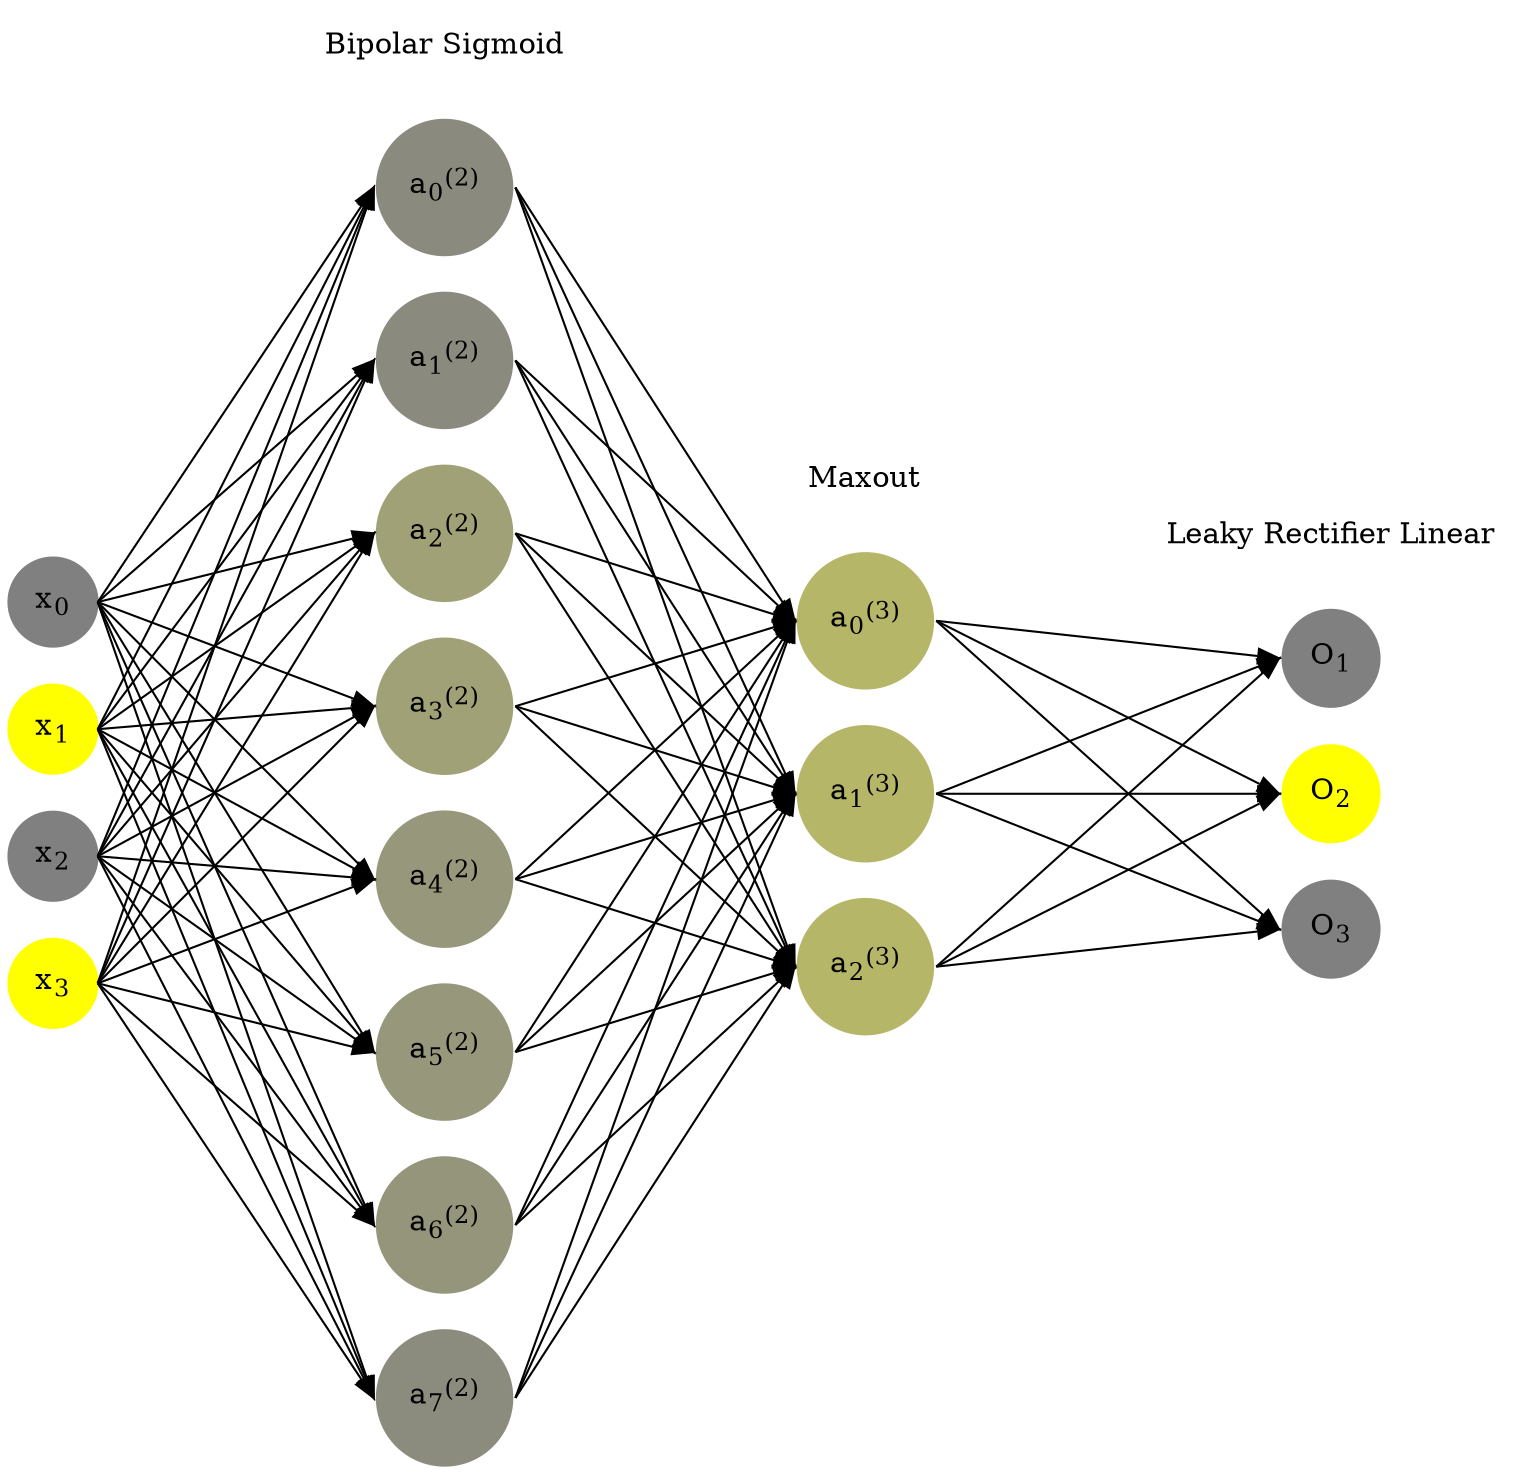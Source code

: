 digraph G {
	rankdir = LR;
	splines=false;
	edge[style=invis];
	ranksep= 1.4;
	{
	node [shape=circle, color="0.1667, 0.0, 0.5", style=filled, fillcolor="0.1667, 0.0, 0.5"];
	x0 [label=<x<sub>0</sub>>];
	}
	{
	node [shape=circle, color="0.1667, 1.0, 1.0", style=filled, fillcolor="0.1667, 1.0, 1.0"];
	x1 [label=<x<sub>1</sub>>];
	}
	{
	node [shape=circle, color="0.1667, 0.0, 0.5", style=filled, fillcolor="0.1667, 0.0, 0.5"];
	x2 [label=<x<sub>2</sub>>];
	}
	{
	node [shape=circle, color="0.1667, 1.0, 1.0", style=filled, fillcolor="0.1667, 1.0, 1.0"];
	x3 [label=<x<sub>3</sub>>];
	}
	{
	node [shape=circle, color="0.1667, 0.080446, 0.540223", style=filled, fillcolor="0.1667, 0.080446, 0.540223"];
	a02 [label=<a<sub>0</sub><sup>(2)</sup>>];
	}
	{
	node [shape=circle, color="0.1667, 0.078227, 0.539114", style=filled, fillcolor="0.1667, 0.078227, 0.539114"];
	a12 [label=<a<sub>1</sub><sup>(2)</sup>>];
	}
	{
	node [shape=circle, color="0.1667, 0.259148, 0.629574", style=filled, fillcolor="0.1667, 0.259148, 0.629574"];
	a22 [label=<a<sub>2</sub><sup>(2)</sup>>];
	}
	{
	node [shape=circle, color="0.1667, 0.261556, 0.630778", style=filled, fillcolor="0.1667, 0.261556, 0.630778"];
	a32 [label=<a<sub>3</sub><sup>(2)</sup>>];
	}
	{
	node [shape=circle, color="0.1667, 0.180044, 0.590022", style=filled, fillcolor="0.1667, 0.180044, 0.590022"];
	a42 [label=<a<sub>4</sub><sup>(2)</sup>>];
	}
	{
	node [shape=circle, color="0.1667, 0.182289, 0.591144", style=filled, fillcolor="0.1667, 0.182289, 0.591144"];
	a52 [label=<a<sub>5</sub><sup>(2)</sup>>];
	}
	{
	node [shape=circle, color="0.1667, 0.164471, 0.582235", style=filled, fillcolor="0.1667, 0.164471, 0.582235"];
	a62 [label=<a<sub>6</sub><sup>(2)</sup>>];
	}
	{
	node [shape=circle, color="0.1667, 0.095664, 0.547832", style=filled, fillcolor="0.1667, 0.095664, 0.547832"];
	a72 [label=<a<sub>7</sub><sup>(2)</sup>>];
	}
	{
	node [shape=circle, color="0.1667, 0.426472, 0.713236", style=filled, fillcolor="0.1667, 0.426472, 0.713236"];
	a03 [label=<a<sub>0</sub><sup>(3)</sup>>];
	}
	{
	node [shape=circle, color="0.1667, 0.426472, 0.713236", style=filled, fillcolor="0.1667, 0.426472, 0.713236"];
	a13 [label=<a<sub>1</sub><sup>(3)</sup>>];
	}
	{
	node [shape=circle, color="0.1667, 0.426472, 0.713236", style=filled, fillcolor="0.1667, 0.426472, 0.713236"];
	a23 [label=<a<sub>2</sub><sup>(3)</sup>>];
	}
	{
	node [shape=circle, color="0.1667, 0.0, 0.5", style=filled, fillcolor="0.1667, 0.0, 0.5"];
	O1 [label=<O<sub>1</sub>>];
	}
	{
	node [shape=circle, color="0.1667, 1.0, 1.0", style=filled, fillcolor="0.1667, 1.0, 1.0"];
	O2 [label=<O<sub>2</sub>>];
	}
	{
	node [shape=circle, color="0.1667, 0.0, 0.5", style=filled, fillcolor="0.1667, 0.0, 0.5"];
	O3 [label=<O<sub>3</sub>>];
	}
	{
	rank=same;
	x0->x1->x2->x3;
	}
	{
	rank=same;
	a02->a12->a22->a32->a42->a52->a62->a72;
	}
	{
	rank=same;
	a03->a13->a23;
	}
	{
	rank=same;
	O1->O2->O3;
	}
	l1 [shape=plaintext,label="Bipolar Sigmoid"];
	l1->a02;
	{rank=same; l1;a02};
	l2 [shape=plaintext,label="Maxout"];
	l2->a03;
	{rank=same; l2;a03};
	l3 [shape=plaintext,label="Leaky Rectifier Linear"];
	l3->O1;
	{rank=same; l3;O1};
edge[style=solid, tailport=e, headport=w];
	{x0;x1;x2;x3} -> {a02;a12;a22;a32;a42;a52;a62;a72};
	{a02;a12;a22;a32;a42;a52;a62;a72} -> {a03;a13;a23};
	{a03;a13;a23} -> {O1,O2,O3};
}
